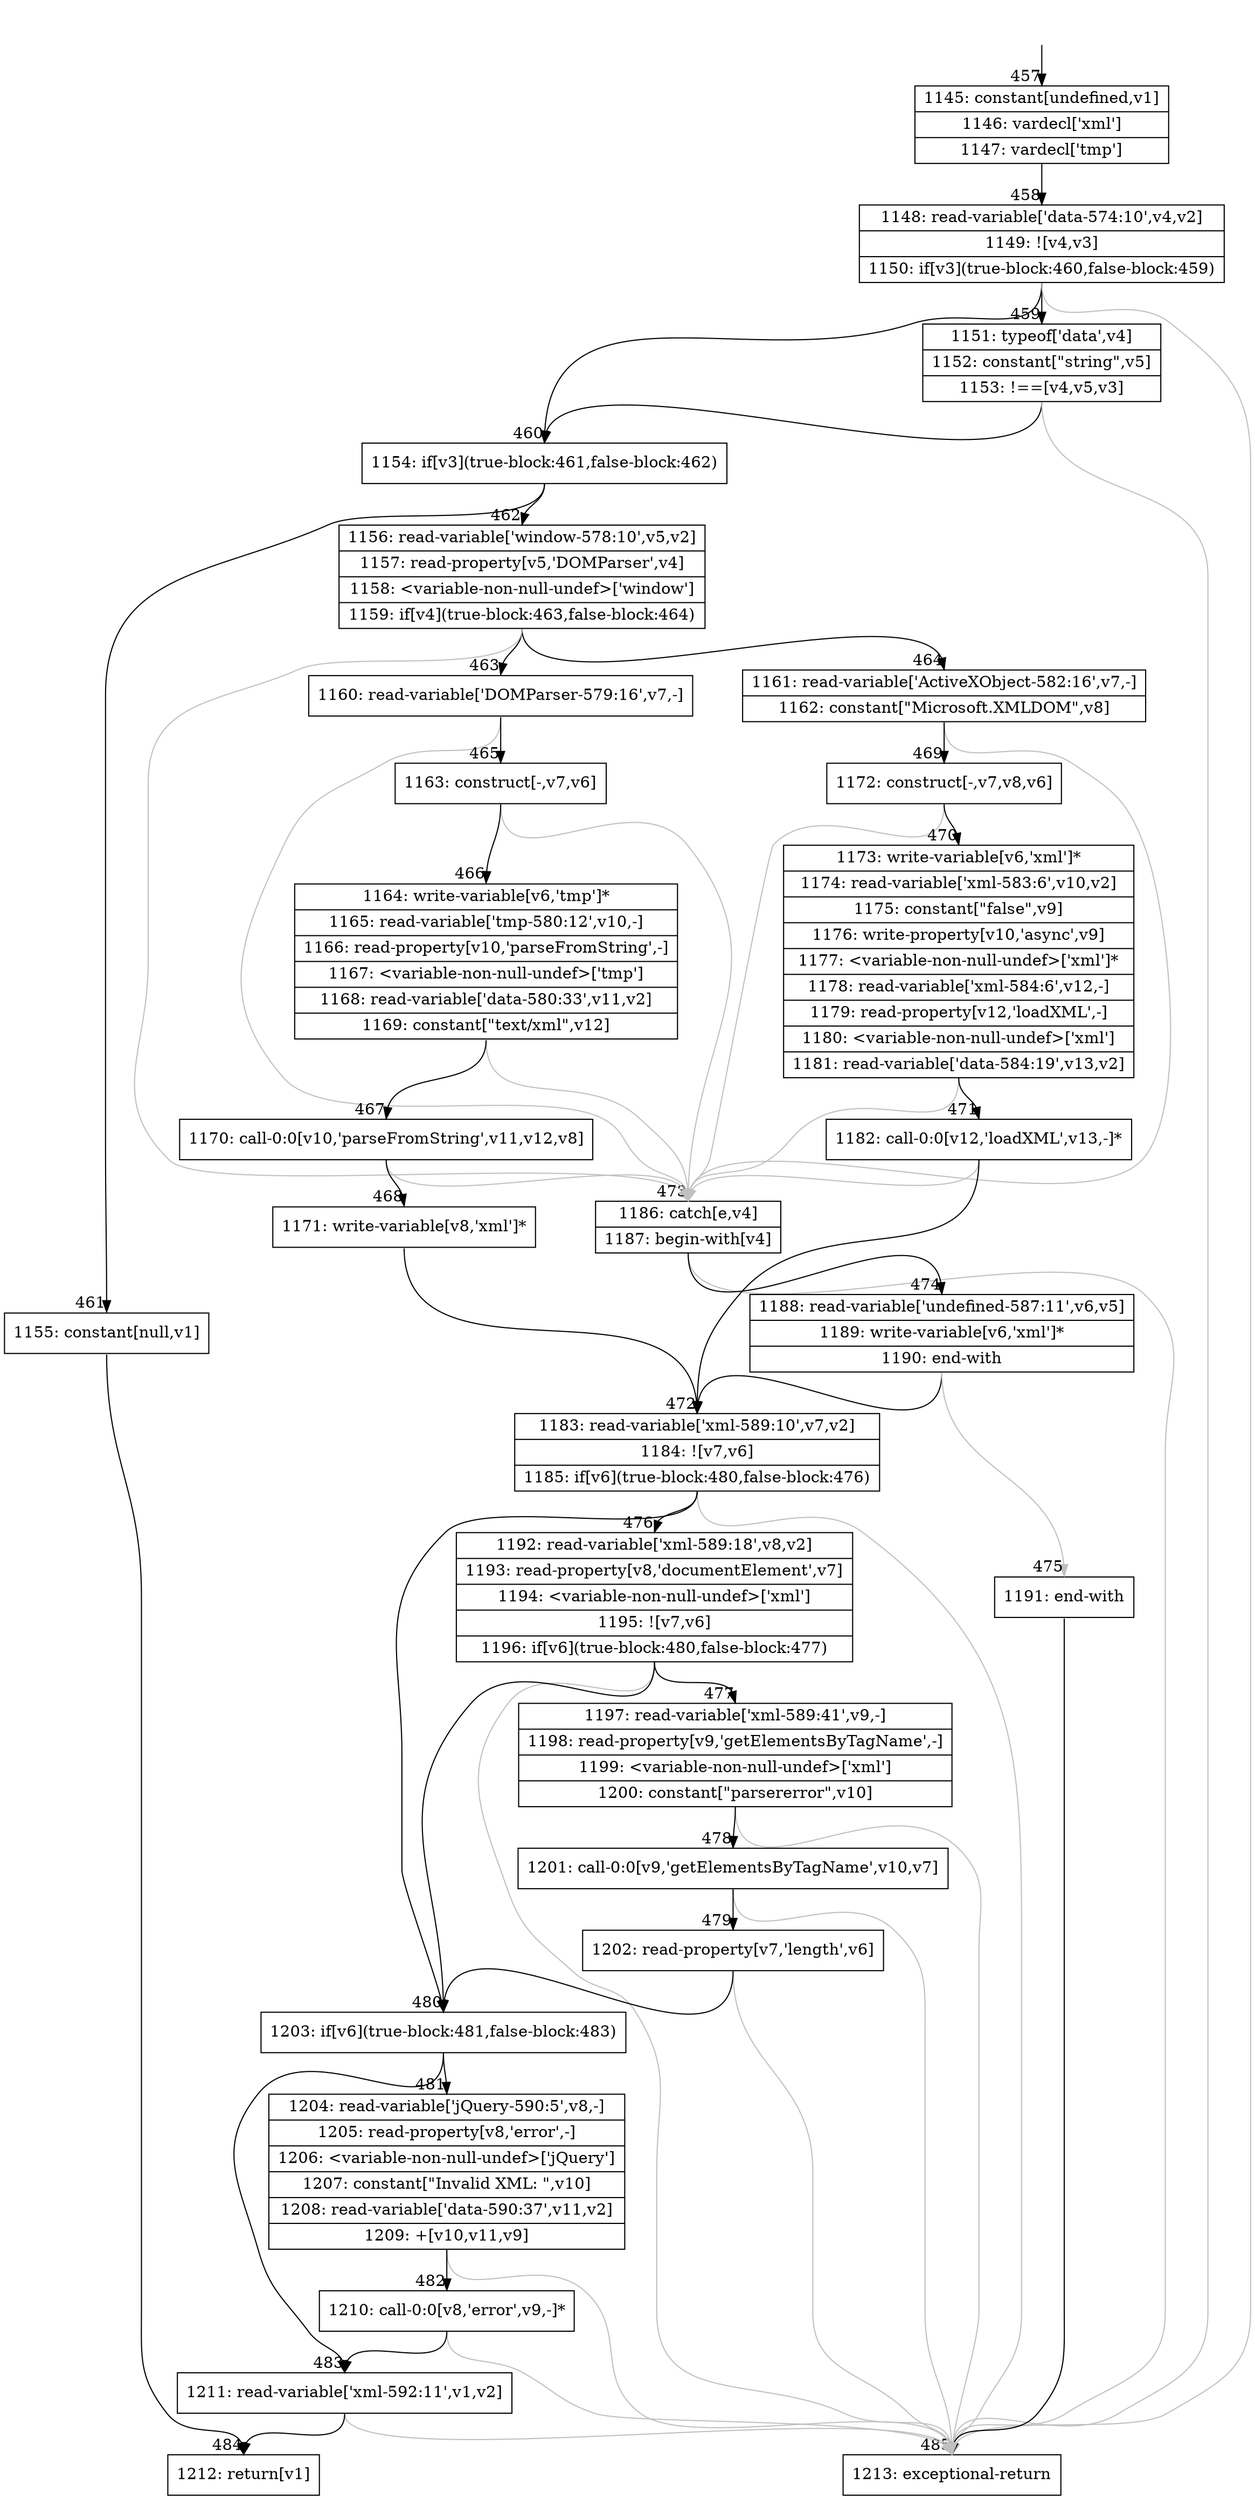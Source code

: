 digraph {
rankdir="TD"
BB_entry34[shape=none,label=""];
BB_entry34 -> BB457 [tailport=s, headport=n, headlabel="    457"]
BB457 [shape=record label="{1145: constant[undefined,v1]|1146: vardecl['xml']|1147: vardecl['tmp']}" ] 
BB457 -> BB458 [tailport=s, headport=n, headlabel="      458"]
BB458 [shape=record label="{1148: read-variable['data-574:10',v4,v2]|1149: ![v4,v3]|1150: if[v3](true-block:460,false-block:459)}" ] 
BB458 -> BB460 [tailport=s, headport=n, headlabel="      460"]
BB458 -> BB459 [tailport=s, headport=n, headlabel="      459"]
BB458 -> BB485 [tailport=s, headport=n, color=gray, headlabel="      485"]
BB459 [shape=record label="{1151: typeof['data',v4]|1152: constant[\"string\",v5]|1153: !==[v4,v5,v3]}" ] 
BB459 -> BB460 [tailport=s, headport=n]
BB459 -> BB485 [tailport=s, headport=n, color=gray]
BB460 [shape=record label="{1154: if[v3](true-block:461,false-block:462)}" ] 
BB460 -> BB461 [tailport=s, headport=n, headlabel="      461"]
BB460 -> BB462 [tailport=s, headport=n, headlabel="      462"]
BB461 [shape=record label="{1155: constant[null,v1]}" ] 
BB461 -> BB484 [tailport=s, headport=n, headlabel="      484"]
BB462 [shape=record label="{1156: read-variable['window-578:10',v5,v2]|1157: read-property[v5,'DOMParser',v4]|1158: \<variable-non-null-undef\>['window']|1159: if[v4](true-block:463,false-block:464)}" ] 
BB462 -> BB463 [tailport=s, headport=n, headlabel="      463"]
BB462 -> BB464 [tailport=s, headport=n, headlabel="      464"]
BB462 -> BB473 [tailport=s, headport=n, color=gray, headlabel="      473"]
BB463 [shape=record label="{1160: read-variable['DOMParser-579:16',v7,-]}" ] 
BB463 -> BB465 [tailport=s, headport=n, headlabel="      465"]
BB463 -> BB473 [tailport=s, headport=n, color=gray]
BB464 [shape=record label="{1161: read-variable['ActiveXObject-582:16',v7,-]|1162: constant[\"Microsoft.XMLDOM\",v8]}" ] 
BB464 -> BB469 [tailport=s, headport=n, headlabel="      469"]
BB464 -> BB473 [tailport=s, headport=n, color=gray]
BB465 [shape=record label="{1163: construct[-,v7,v6]}" ] 
BB465 -> BB466 [tailport=s, headport=n, headlabel="      466"]
BB465 -> BB473 [tailport=s, headport=n, color=gray]
BB466 [shape=record label="{1164: write-variable[v6,'tmp']*|1165: read-variable['tmp-580:12',v10,-]|1166: read-property[v10,'parseFromString',-]|1167: \<variable-non-null-undef\>['tmp']|1168: read-variable['data-580:33',v11,v2]|1169: constant[\"text/xml\",v12]}" ] 
BB466 -> BB467 [tailport=s, headport=n, headlabel="      467"]
BB466 -> BB473 [tailport=s, headport=n, color=gray]
BB467 [shape=record label="{1170: call-0:0[v10,'parseFromString',v11,v12,v8]}" ] 
BB467 -> BB468 [tailport=s, headport=n, headlabel="      468"]
BB467 -> BB473 [tailport=s, headport=n, color=gray]
BB468 [shape=record label="{1171: write-variable[v8,'xml']*}" ] 
BB468 -> BB472 [tailport=s, headport=n, headlabel="      472"]
BB469 [shape=record label="{1172: construct[-,v7,v8,v6]}" ] 
BB469 -> BB470 [tailport=s, headport=n, headlabel="      470"]
BB469 -> BB473 [tailport=s, headport=n, color=gray]
BB470 [shape=record label="{1173: write-variable[v6,'xml']*|1174: read-variable['xml-583:6',v10,v2]|1175: constant[\"false\",v9]|1176: write-property[v10,'async',v9]|1177: \<variable-non-null-undef\>['xml']*|1178: read-variable['xml-584:6',v12,-]|1179: read-property[v12,'loadXML',-]|1180: \<variable-non-null-undef\>['xml']|1181: read-variable['data-584:19',v13,v2]}" ] 
BB470 -> BB471 [tailport=s, headport=n, headlabel="      471"]
BB470 -> BB473 [tailport=s, headport=n, color=gray]
BB471 [shape=record label="{1182: call-0:0[v12,'loadXML',v13,-]*}" ] 
BB471 -> BB472 [tailport=s, headport=n]
BB471 -> BB473 [tailport=s, headport=n, color=gray]
BB472 [shape=record label="{1183: read-variable['xml-589:10',v7,v2]|1184: ![v7,v6]|1185: if[v6](true-block:480,false-block:476)}" ] 
BB472 -> BB480 [tailport=s, headport=n, headlabel="      480"]
BB472 -> BB476 [tailport=s, headport=n, headlabel="      476"]
BB472 -> BB485 [tailport=s, headport=n, color=gray]
BB473 [shape=record label="{1186: catch[e,v4]|1187: begin-with[v4]}" ] 
BB473 -> BB474 [tailport=s, headport=n, headlabel="      474"]
BB473 -> BB485 [tailport=s, headport=n, color=gray]
BB474 [shape=record label="{1188: read-variable['undefined-587:11',v6,v5]|1189: write-variable[v6,'xml']*|1190: end-with}" ] 
BB474 -> BB472 [tailport=s, headport=n]
BB474 -> BB475 [tailport=s, headport=n, color=gray, headlabel="      475"]
BB475 [shape=record label="{1191: end-with}" ] 
BB475 -> BB485 [tailport=s, headport=n]
BB476 [shape=record label="{1192: read-variable['xml-589:18',v8,v2]|1193: read-property[v8,'documentElement',v7]|1194: \<variable-non-null-undef\>['xml']|1195: ![v7,v6]|1196: if[v6](true-block:480,false-block:477)}" ] 
BB476 -> BB480 [tailport=s, headport=n]
BB476 -> BB477 [tailport=s, headport=n, headlabel="      477"]
BB476 -> BB485 [tailport=s, headport=n, color=gray]
BB477 [shape=record label="{1197: read-variable['xml-589:41',v9,-]|1198: read-property[v9,'getElementsByTagName',-]|1199: \<variable-non-null-undef\>['xml']|1200: constant[\"parsererror\",v10]}" ] 
BB477 -> BB478 [tailport=s, headport=n, headlabel="      478"]
BB477 -> BB485 [tailport=s, headport=n, color=gray]
BB478 [shape=record label="{1201: call-0:0[v9,'getElementsByTagName',v10,v7]}" ] 
BB478 -> BB479 [tailport=s, headport=n, headlabel="      479"]
BB478 -> BB485 [tailport=s, headport=n, color=gray]
BB479 [shape=record label="{1202: read-property[v7,'length',v6]}" ] 
BB479 -> BB480 [tailport=s, headport=n]
BB479 -> BB485 [tailport=s, headport=n, color=gray]
BB480 [shape=record label="{1203: if[v6](true-block:481,false-block:483)}" ] 
BB480 -> BB481 [tailport=s, headport=n, headlabel="      481"]
BB480 -> BB483 [tailport=s, headport=n, headlabel="      483"]
BB481 [shape=record label="{1204: read-variable['jQuery-590:5',v8,-]|1205: read-property[v8,'error',-]|1206: \<variable-non-null-undef\>['jQuery']|1207: constant[\"Invalid XML: \",v10]|1208: read-variable['data-590:37',v11,v2]|1209: +[v10,v11,v9]}" ] 
BB481 -> BB482 [tailport=s, headport=n, headlabel="      482"]
BB481 -> BB485 [tailport=s, headport=n, color=gray]
BB482 [shape=record label="{1210: call-0:0[v8,'error',v9,-]*}" ] 
BB482 -> BB483 [tailport=s, headport=n]
BB482 -> BB485 [tailport=s, headport=n, color=gray]
BB483 [shape=record label="{1211: read-variable['xml-592:11',v1,v2]}" ] 
BB483 -> BB484 [tailport=s, headport=n]
BB483 -> BB485 [tailport=s, headport=n, color=gray]
BB484 [shape=record label="{1212: return[v1]}" ] 
BB485 [shape=record label="{1213: exceptional-return}" ] 
}
